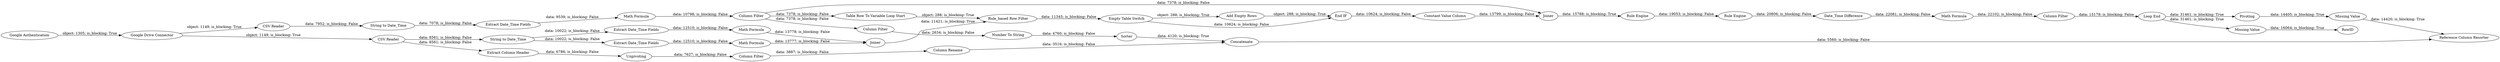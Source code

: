 digraph {
	"-2006750821051460695_2064" [label=Joiner]
	"-2006750821051460695_2066" [label="Rule Engine"]
	"-2006750821051460695_302" [label="Loop End"]
	"-2006750821051460695_288" [label="Math Formula"]
	"-2006750821051460695_291" [label="Math Formula"]
	"-2006750821051460695_2119" [label="End IF"]
	"-2006750821051460695_2130" [label="Missing Value"]
	"-2006750821051460695_2124" [label=Unpivoting]
	"-2006750821051460695_2127" [label="Column Rename"]
	"-2006750821051460695_2121" [label="Missing Value"]
	"-2006750821051460695_293" [label="Extract Date_Time Fields"]
	"-2006750821051460695_297" [label="Table Row To Variable Loop Start"]
	"-2006750821051460695_296" [label="String to Date_Time"]
	"-2006750821051460695_2117" [label="Empty Table Switch"]
	"-2006750821051460695_2068" [label="Math Formula"]
	"-2006750821051460695_2126" [label="Column Filter"]
	"-2006750821051460695_2107" [label="Reference Column Resorter"]
	"-2006750821051460695_292" [label="Math Formula"]
	"-2006750821051460695_2118" [label="Add Empty Rows"]
	"-2006750821051460695_2062" [label="Rule_based Row Filter"]
	"-2006750821051460695_284" [label="CSV Reader"]
	"-2006750821051460695_2063" [label="Constant Value Column"]
	"-2006750821051460695_2065" [label="Rule Engine"]
	"-2006750821051460695_279" [label="Google Authentication"]
	"-2006750821051460695_2122" [label="Column Filter"]
	"-2006750821051460695_281" [label="Google Drive Connector"]
	"-2006750821051460695_2067" [label="Date_Time Difference"]
	"-2006750821051460695_295" [label="Column Filter"]
	"-2006750821051460695_2123" [label="Number To String"]
	"-2006750821051460695_2128" [label=Sorter]
	"-2006750821051460695_2061" [label=Pivoting]
	"-2006750821051460695_2069" [label="Column Filter"]
	"-2006750821051460695_290" [label="String to Date_Time"]
	"-2006750821051460695_2129" [label=Concatenate]
	"-2006750821051460695_287" [label="Extract Date_Time Fields"]
	"-2006750821051460695_285" [label="CSV Reader"]
	"-2006750821051460695_2125" [label="Extract Column Header"]
	"-2006750821051460695_289" [label="Extract Date_Time Fields"]
	"-2006750821051460695_294" [label=Joiner]
	"-2006750821051460695_2060" [label=RowID]
	"-2006750821051460695_2125" -> "-2006750821051460695_2124" [label="data: 6786; is_blocking: False"]
	"-2006750821051460695_2127" -> "-2006750821051460695_2129" [label="data: 3516; is_blocking: False"]
	"-2006750821051460695_295" -> "-2006750821051460695_2064" [label="data: 7378; is_blocking: False"]
	"-2006750821051460695_295" -> "-2006750821051460695_2122" [label="data: 7378; is_blocking: False"]
	"-2006750821051460695_2130" -> "-2006750821051460695_2107" [label="data: 14420; is_blocking: True"]
	"-2006750821051460695_2066" -> "-2006750821051460695_2067" [label="data: 20806; is_blocking: False"]
	"-2006750821051460695_2068" -> "-2006750821051460695_2069" [label="data: 22102; is_blocking: False"]
	"-2006750821051460695_2069" -> "-2006750821051460695_302" [label="data: 15179; is_blocking: False"]
	"-2006750821051460695_287" -> "-2006750821051460695_291" [label="data: 12510; is_blocking: False"]
	"-2006750821051460695_284" -> "-2006750821051460695_2125" [label="data: 8561; is_blocking: False"]
	"-2006750821051460695_302" -> "-2006750821051460695_2121" [label="data: 31461; is_blocking: True"]
	"-2006750821051460695_2123" -> "-2006750821051460695_2128" [label="data: 4760; is_blocking: False"]
	"-2006750821051460695_294" -> "-2006750821051460695_2062" [label="data: 11421; is_blocking: True"]
	"-2006750821051460695_281" -> "-2006750821051460695_284" [label="object: 1149; is_blocking: True"]
	"-2006750821051460695_293" -> "-2006750821051460695_292" [label="data: 12510; is_blocking: False"]
	"-2006750821051460695_302" -> "-2006750821051460695_2061" [label="data: 31461; is_blocking: True"]
	"-2006750821051460695_297" -> "-2006750821051460695_2062" [label="object: 288; is_blocking: True"]
	"-2006750821051460695_279" -> "-2006750821051460695_281" [label="object: 1305; is_blocking: True"]
	"-2006750821051460695_289" -> "-2006750821051460695_288" [label="data: 9539; is_blocking: False"]
	"-2006750821051460695_2121" -> "-2006750821051460695_2060" [label="data: 16064; is_blocking: True"]
	"-2006750821051460695_292" -> "-2006750821051460695_294" [label="data: 13778; is_blocking: False"]
	"-2006750821051460695_2064" -> "-2006750821051460695_2065" [label="data: 15788; is_blocking: True"]
	"-2006750821051460695_290" -> "-2006750821051460695_287" [label="data: 10022; is_blocking: False"]
	"-2006750821051460695_288" -> "-2006750821051460695_295" [label="data: 10798; is_blocking: False"]
	"-2006750821051460695_290" -> "-2006750821051460695_293" [label="data: 10022; is_blocking: False"]
	"-2006750821051460695_2117" -> "-2006750821051460695_2119" [label="data: 10624; is_blocking: False"]
	"-2006750821051460695_2122" -> "-2006750821051460695_2123" [label="data: 2634; is_blocking: False"]
	"-2006750821051460695_2061" -> "-2006750821051460695_2130" [label="data: 14405; is_blocking: True"]
	"-2006750821051460695_296" -> "-2006750821051460695_289" [label="data: 7078; is_blocking: False"]
	"-2006750821051460695_2063" -> "-2006750821051460695_2064" [label="data: 13799; is_blocking: False"]
	"-2006750821051460695_2117" -> "-2006750821051460695_2118" [label="object: 288; is_blocking: True"]
	"-2006750821051460695_284" -> "-2006750821051460695_290" [label="data: 8561; is_blocking: False"]
	"-2006750821051460695_291" -> "-2006750821051460695_294" [label="data: 13777; is_blocking: False"]
	"-2006750821051460695_2062" -> "-2006750821051460695_2117" [label="data: 11345; is_blocking: False"]
	"-2006750821051460695_2118" -> "-2006750821051460695_2119" [label="object: 288; is_blocking: True"]
	"-2006750821051460695_2124" -> "-2006750821051460695_2126" [label="data: 7627; is_blocking: False"]
	"-2006750821051460695_2065" -> "-2006750821051460695_2066" [label="data: 19053; is_blocking: False"]
	"-2006750821051460695_295" -> "-2006750821051460695_297" [label="data: 7378; is_blocking: False"]
	"-2006750821051460695_2067" -> "-2006750821051460695_2068" [label="data: 22081; is_blocking: False"]
	"-2006750821051460695_2126" -> "-2006750821051460695_2127" [label="data: 3887; is_blocking: False"]
	"-2006750821051460695_2129" -> "-2006750821051460695_2107" [label="data: 5560; is_blocking: False"]
	"-2006750821051460695_2128" -> "-2006750821051460695_2129" [label="data: 4120; is_blocking: True"]
	"-2006750821051460695_2119" -> "-2006750821051460695_2063" [label="data: 10624; is_blocking: False"]
	"-2006750821051460695_281" -> "-2006750821051460695_285" [label="object: 1149; is_blocking: True"]
	"-2006750821051460695_285" -> "-2006750821051460695_296" [label="data: 7952; is_blocking: False"]
	rankdir=LR
}
